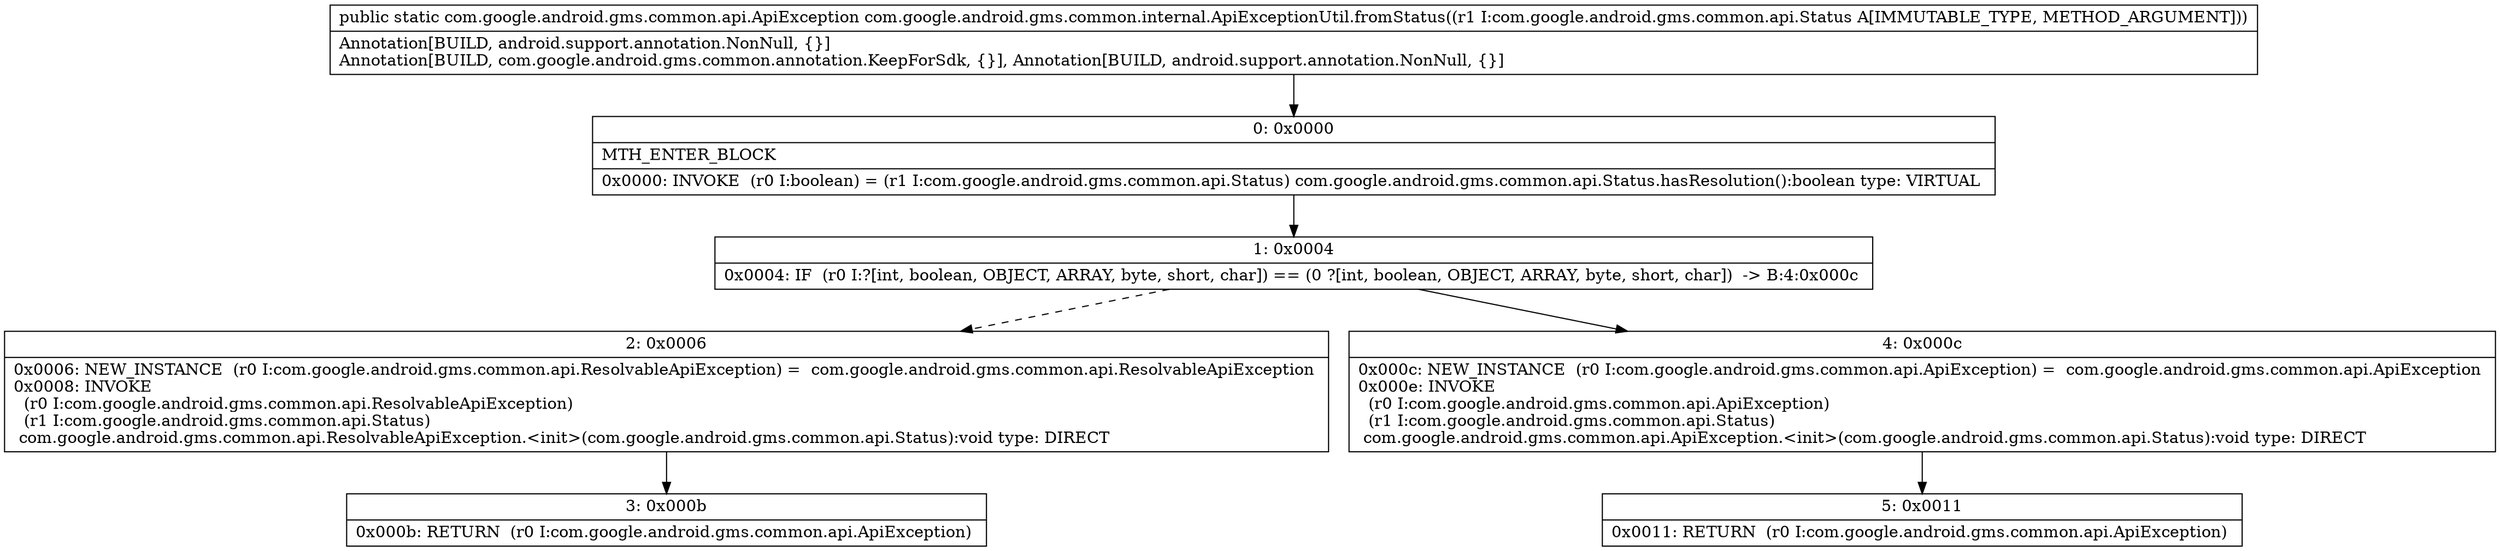 digraph "CFG forcom.google.android.gms.common.internal.ApiExceptionUtil.fromStatus(Lcom\/google\/android\/gms\/common\/api\/Status;)Lcom\/google\/android\/gms\/common\/api\/ApiException;" {
Node_0 [shape=record,label="{0\:\ 0x0000|MTH_ENTER_BLOCK\l|0x0000: INVOKE  (r0 I:boolean) = (r1 I:com.google.android.gms.common.api.Status) com.google.android.gms.common.api.Status.hasResolution():boolean type: VIRTUAL \l}"];
Node_1 [shape=record,label="{1\:\ 0x0004|0x0004: IF  (r0 I:?[int, boolean, OBJECT, ARRAY, byte, short, char]) == (0 ?[int, boolean, OBJECT, ARRAY, byte, short, char])  \-\> B:4:0x000c \l}"];
Node_2 [shape=record,label="{2\:\ 0x0006|0x0006: NEW_INSTANCE  (r0 I:com.google.android.gms.common.api.ResolvableApiException) =  com.google.android.gms.common.api.ResolvableApiException \l0x0008: INVOKE  \l  (r0 I:com.google.android.gms.common.api.ResolvableApiException)\l  (r1 I:com.google.android.gms.common.api.Status)\l com.google.android.gms.common.api.ResolvableApiException.\<init\>(com.google.android.gms.common.api.Status):void type: DIRECT \l}"];
Node_3 [shape=record,label="{3\:\ 0x000b|0x000b: RETURN  (r0 I:com.google.android.gms.common.api.ApiException) \l}"];
Node_4 [shape=record,label="{4\:\ 0x000c|0x000c: NEW_INSTANCE  (r0 I:com.google.android.gms.common.api.ApiException) =  com.google.android.gms.common.api.ApiException \l0x000e: INVOKE  \l  (r0 I:com.google.android.gms.common.api.ApiException)\l  (r1 I:com.google.android.gms.common.api.Status)\l com.google.android.gms.common.api.ApiException.\<init\>(com.google.android.gms.common.api.Status):void type: DIRECT \l}"];
Node_5 [shape=record,label="{5\:\ 0x0011|0x0011: RETURN  (r0 I:com.google.android.gms.common.api.ApiException) \l}"];
MethodNode[shape=record,label="{public static com.google.android.gms.common.api.ApiException com.google.android.gms.common.internal.ApiExceptionUtil.fromStatus((r1 I:com.google.android.gms.common.api.Status A[IMMUTABLE_TYPE, METHOD_ARGUMENT]))  | Annotation[BUILD, android.support.annotation.NonNull, \{\}]\lAnnotation[BUILD, com.google.android.gms.common.annotation.KeepForSdk, \{\}], Annotation[BUILD, android.support.annotation.NonNull, \{\}]\l}"];
MethodNode -> Node_0;
Node_0 -> Node_1;
Node_1 -> Node_2[style=dashed];
Node_1 -> Node_4;
Node_2 -> Node_3;
Node_4 -> Node_5;
}

